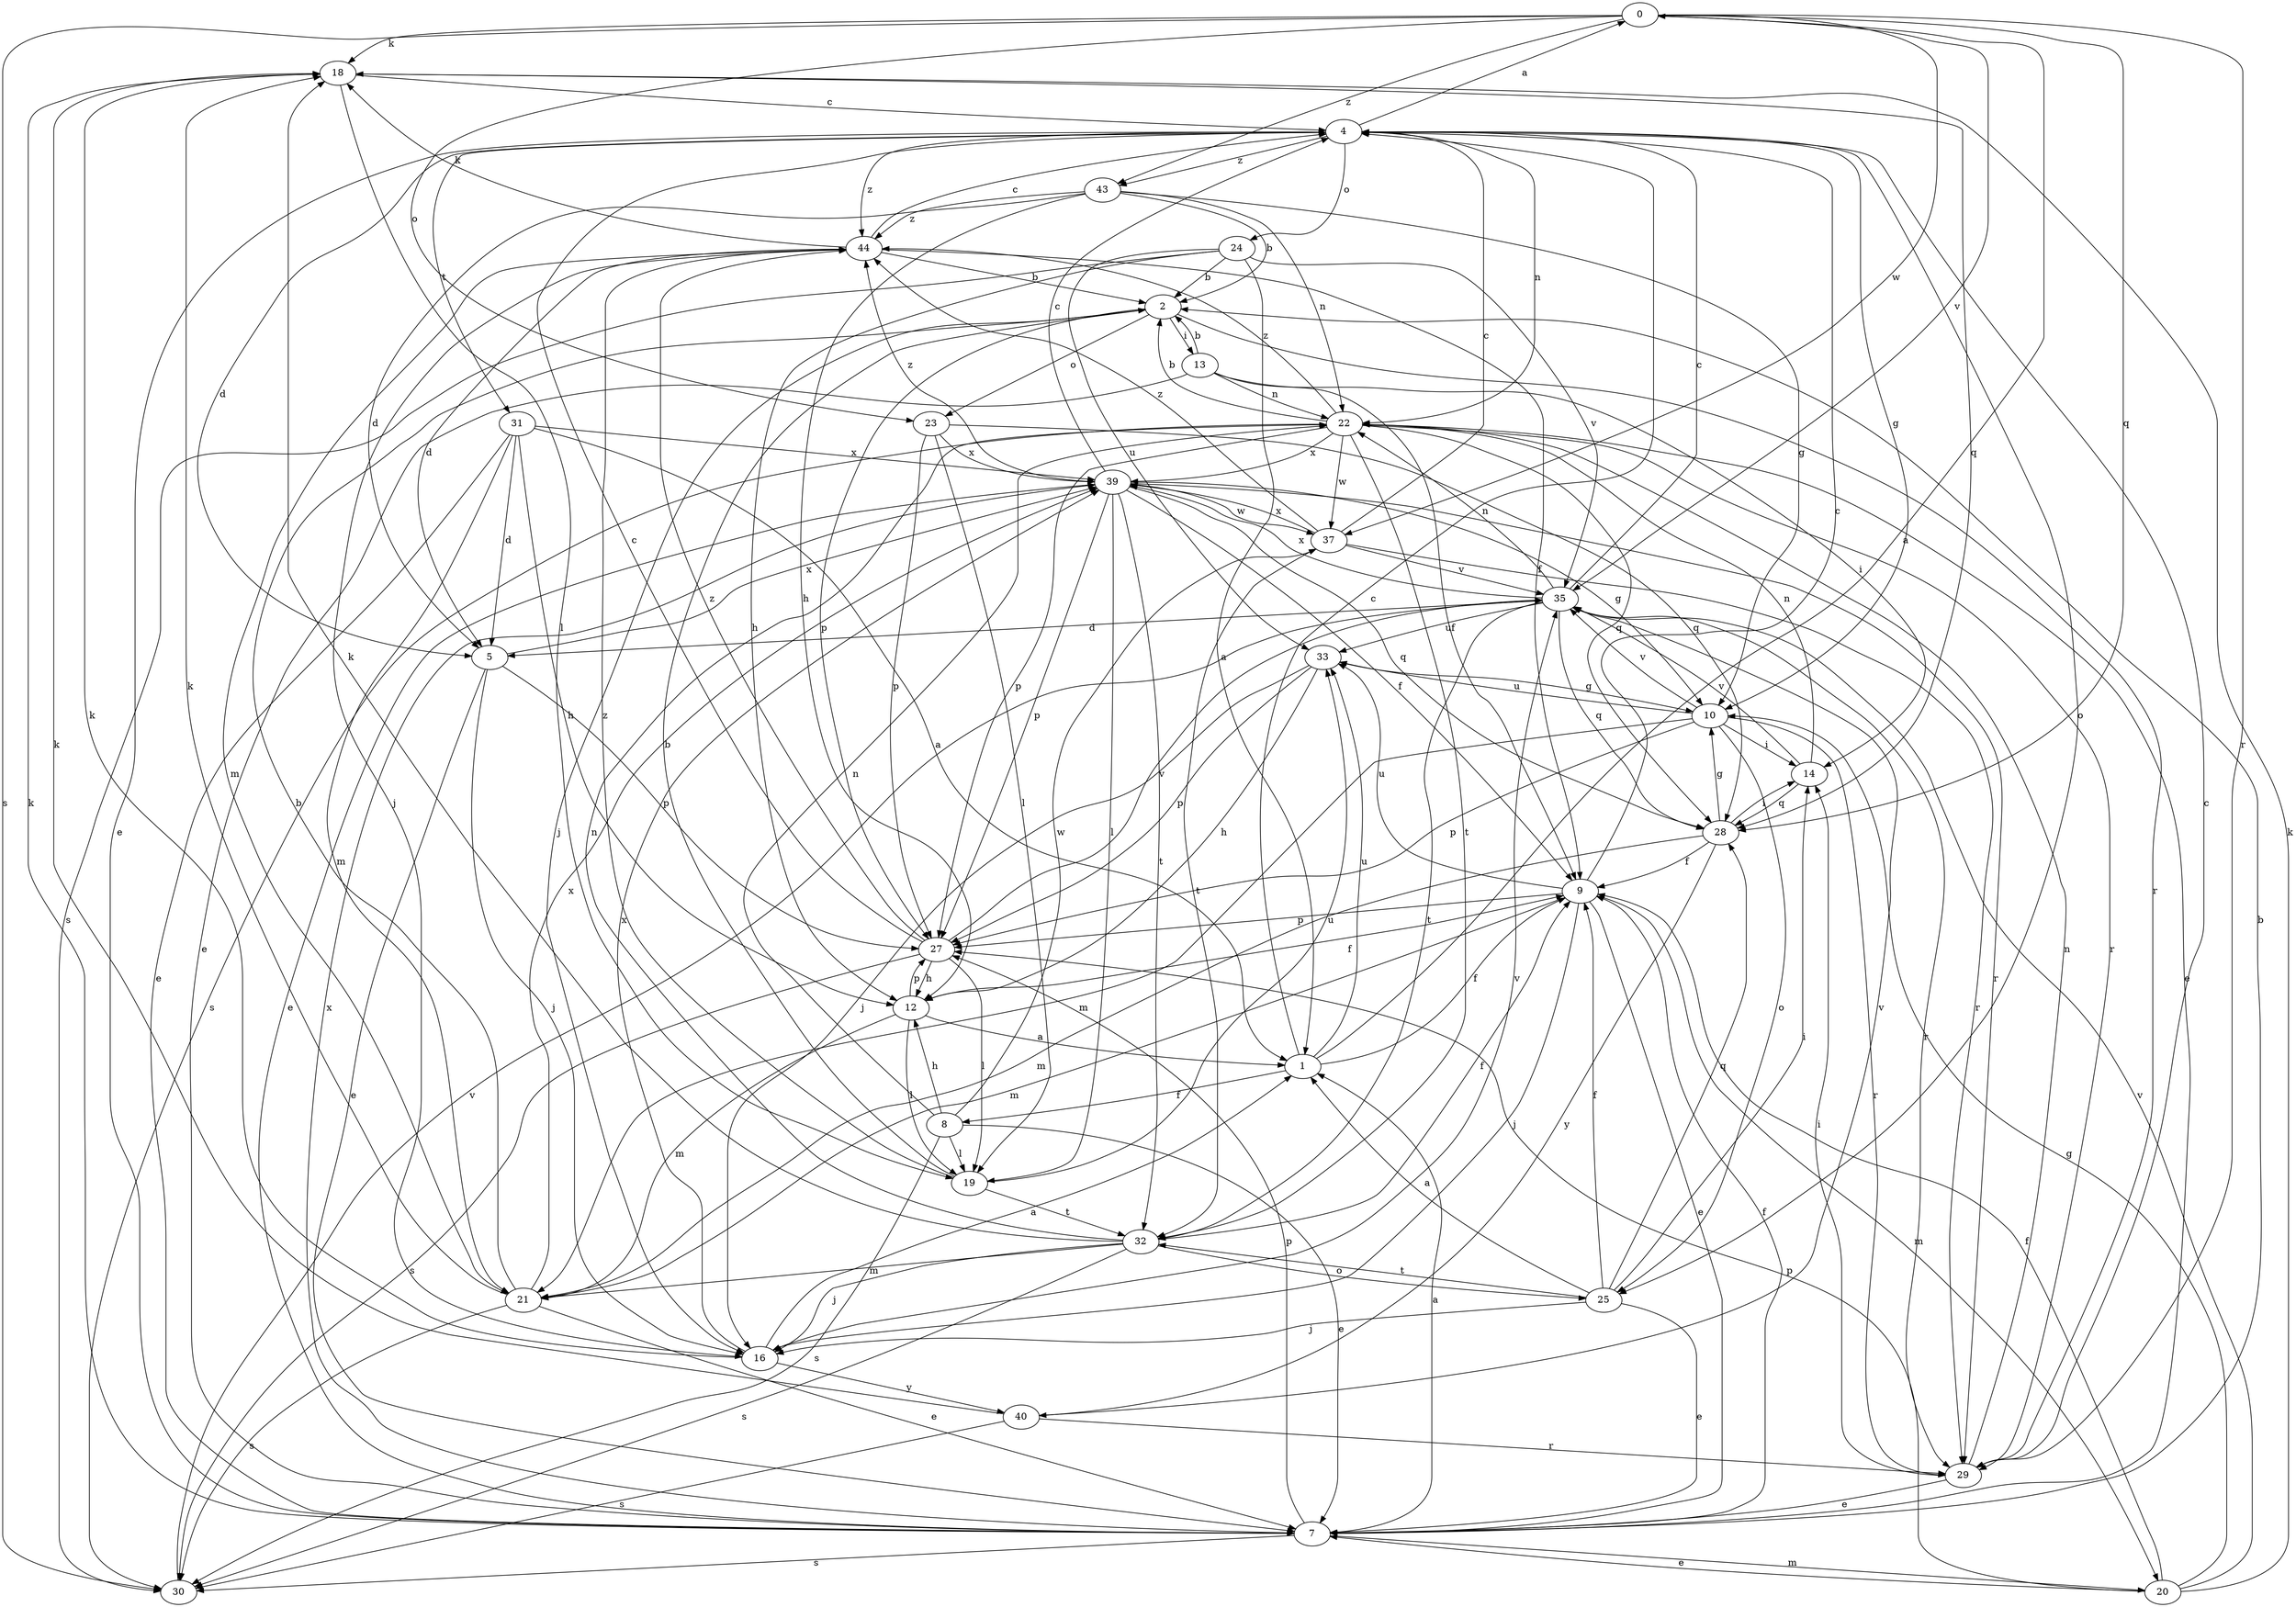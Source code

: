 strict digraph  {
0;
1;
2;
4;
5;
7;
8;
9;
10;
12;
13;
14;
16;
18;
19;
20;
21;
22;
23;
24;
25;
27;
28;
29;
30;
31;
32;
33;
35;
37;
39;
40;
43;
44;
0 -> 18  [label=k];
0 -> 23  [label=o];
0 -> 28  [label=q];
0 -> 29  [label=r];
0 -> 30  [label=s];
0 -> 35  [label=v];
0 -> 37  [label=w];
0 -> 43  [label=z];
1 -> 0  [label=a];
1 -> 4  [label=c];
1 -> 8  [label=f];
1 -> 9  [label=f];
1 -> 33  [label=u];
2 -> 13  [label=i];
2 -> 16  [label=j];
2 -> 23  [label=o];
2 -> 27  [label=p];
2 -> 29  [label=r];
4 -> 0  [label=a];
4 -> 5  [label=d];
4 -> 7  [label=e];
4 -> 10  [label=g];
4 -> 22  [label=n];
4 -> 24  [label=o];
4 -> 25  [label=o];
4 -> 31  [label=t];
4 -> 43  [label=z];
4 -> 44  [label=z];
5 -> 7  [label=e];
5 -> 16  [label=j];
5 -> 27  [label=p];
5 -> 39  [label=x];
7 -> 1  [label=a];
7 -> 2  [label=b];
7 -> 9  [label=f];
7 -> 18  [label=k];
7 -> 20  [label=m];
7 -> 27  [label=p];
7 -> 30  [label=s];
7 -> 39  [label=x];
8 -> 7  [label=e];
8 -> 12  [label=h];
8 -> 19  [label=l];
8 -> 22  [label=n];
8 -> 30  [label=s];
8 -> 37  [label=w];
9 -> 4  [label=c];
9 -> 7  [label=e];
9 -> 16  [label=j];
9 -> 20  [label=m];
9 -> 21  [label=m];
9 -> 27  [label=p];
9 -> 33  [label=u];
10 -> 14  [label=i];
10 -> 21  [label=m];
10 -> 25  [label=o];
10 -> 27  [label=p];
10 -> 29  [label=r];
10 -> 33  [label=u];
10 -> 35  [label=v];
12 -> 1  [label=a];
12 -> 9  [label=f];
12 -> 19  [label=l];
12 -> 21  [label=m];
12 -> 27  [label=p];
13 -> 2  [label=b];
13 -> 7  [label=e];
13 -> 9  [label=f];
13 -> 14  [label=i];
13 -> 22  [label=n];
14 -> 22  [label=n];
14 -> 28  [label=q];
14 -> 35  [label=v];
16 -> 1  [label=a];
16 -> 18  [label=k];
16 -> 35  [label=v];
16 -> 39  [label=x];
16 -> 40  [label=y];
18 -> 4  [label=c];
18 -> 19  [label=l];
18 -> 28  [label=q];
19 -> 2  [label=b];
19 -> 32  [label=t];
19 -> 33  [label=u];
19 -> 44  [label=z];
20 -> 7  [label=e];
20 -> 9  [label=f];
20 -> 10  [label=g];
20 -> 18  [label=k];
20 -> 27  [label=p];
20 -> 35  [label=v];
21 -> 2  [label=b];
21 -> 7  [label=e];
21 -> 18  [label=k];
21 -> 30  [label=s];
21 -> 39  [label=x];
22 -> 2  [label=b];
22 -> 7  [label=e];
22 -> 27  [label=p];
22 -> 28  [label=q];
22 -> 29  [label=r];
22 -> 30  [label=s];
22 -> 32  [label=t];
22 -> 37  [label=w];
22 -> 39  [label=x];
22 -> 44  [label=z];
23 -> 19  [label=l];
23 -> 27  [label=p];
23 -> 28  [label=q];
23 -> 39  [label=x];
24 -> 1  [label=a];
24 -> 2  [label=b];
24 -> 12  [label=h];
24 -> 30  [label=s];
24 -> 33  [label=u];
24 -> 35  [label=v];
25 -> 1  [label=a];
25 -> 7  [label=e];
25 -> 9  [label=f];
25 -> 14  [label=i];
25 -> 16  [label=j];
25 -> 28  [label=q];
25 -> 32  [label=t];
27 -> 4  [label=c];
27 -> 12  [label=h];
27 -> 19  [label=l];
27 -> 30  [label=s];
27 -> 35  [label=v];
27 -> 44  [label=z];
28 -> 9  [label=f];
28 -> 10  [label=g];
28 -> 14  [label=i];
28 -> 21  [label=m];
28 -> 40  [label=y];
29 -> 4  [label=c];
29 -> 7  [label=e];
29 -> 14  [label=i];
29 -> 22  [label=n];
30 -> 35  [label=v];
31 -> 1  [label=a];
31 -> 5  [label=d];
31 -> 7  [label=e];
31 -> 12  [label=h];
31 -> 21  [label=m];
31 -> 39  [label=x];
32 -> 9  [label=f];
32 -> 16  [label=j];
32 -> 18  [label=k];
32 -> 21  [label=m];
32 -> 22  [label=n];
32 -> 25  [label=o];
32 -> 30  [label=s];
33 -> 10  [label=g];
33 -> 12  [label=h];
33 -> 16  [label=j];
33 -> 27  [label=p];
35 -> 4  [label=c];
35 -> 5  [label=d];
35 -> 22  [label=n];
35 -> 28  [label=q];
35 -> 29  [label=r];
35 -> 32  [label=t];
35 -> 33  [label=u];
35 -> 39  [label=x];
37 -> 4  [label=c];
37 -> 29  [label=r];
37 -> 32  [label=t];
37 -> 35  [label=v];
37 -> 39  [label=x];
37 -> 44  [label=z];
39 -> 4  [label=c];
39 -> 7  [label=e];
39 -> 9  [label=f];
39 -> 10  [label=g];
39 -> 19  [label=l];
39 -> 27  [label=p];
39 -> 28  [label=q];
39 -> 29  [label=r];
39 -> 32  [label=t];
39 -> 37  [label=w];
39 -> 44  [label=z];
40 -> 18  [label=k];
40 -> 29  [label=r];
40 -> 30  [label=s];
40 -> 35  [label=v];
43 -> 2  [label=b];
43 -> 5  [label=d];
43 -> 10  [label=g];
43 -> 12  [label=h];
43 -> 22  [label=n];
43 -> 44  [label=z];
44 -> 2  [label=b];
44 -> 4  [label=c];
44 -> 5  [label=d];
44 -> 9  [label=f];
44 -> 16  [label=j];
44 -> 18  [label=k];
44 -> 21  [label=m];
}
